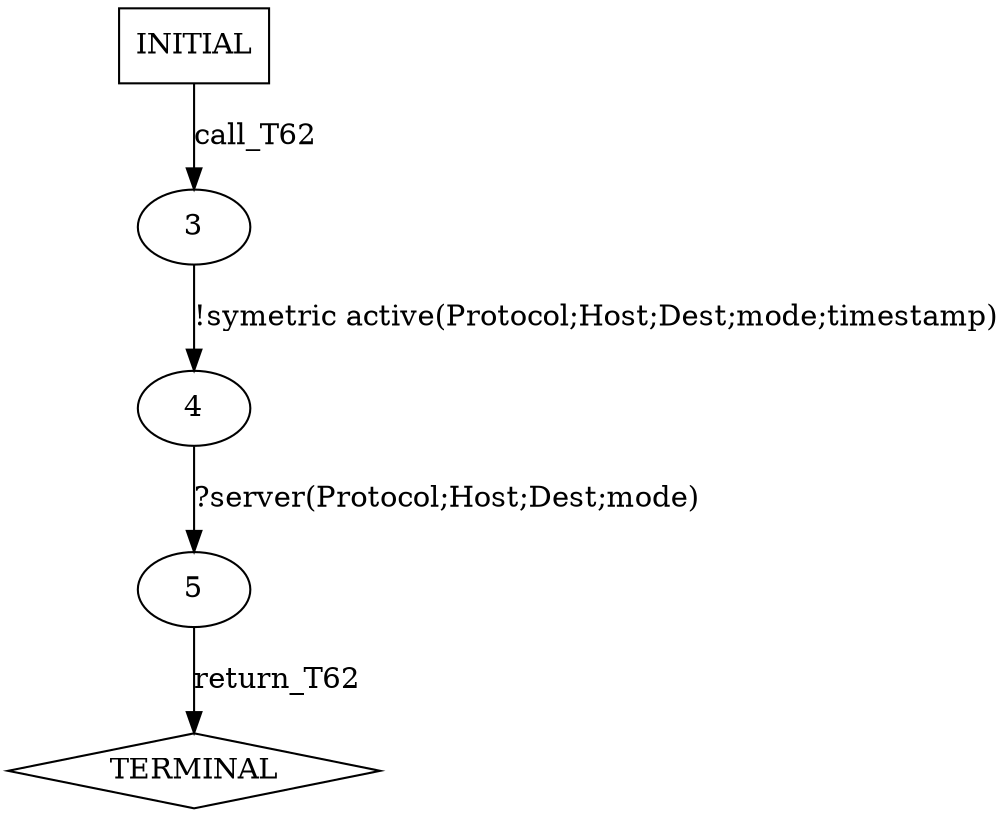 digraph G {
  0 [label="INITIAL",shape=box];
  1 [label="TERMINAL",shape=diamond];
  3 [label="3"];
  4 [label="4"];
  5 [label="5"];
0->3 [label="call_T62"];
3->4 [label="!symetric active(Protocol;Host;Dest;mode;timestamp)"];
4->5 [label="?server(Protocol;Host;Dest;mode)"];
5->1 [label="return_T62"];
}
